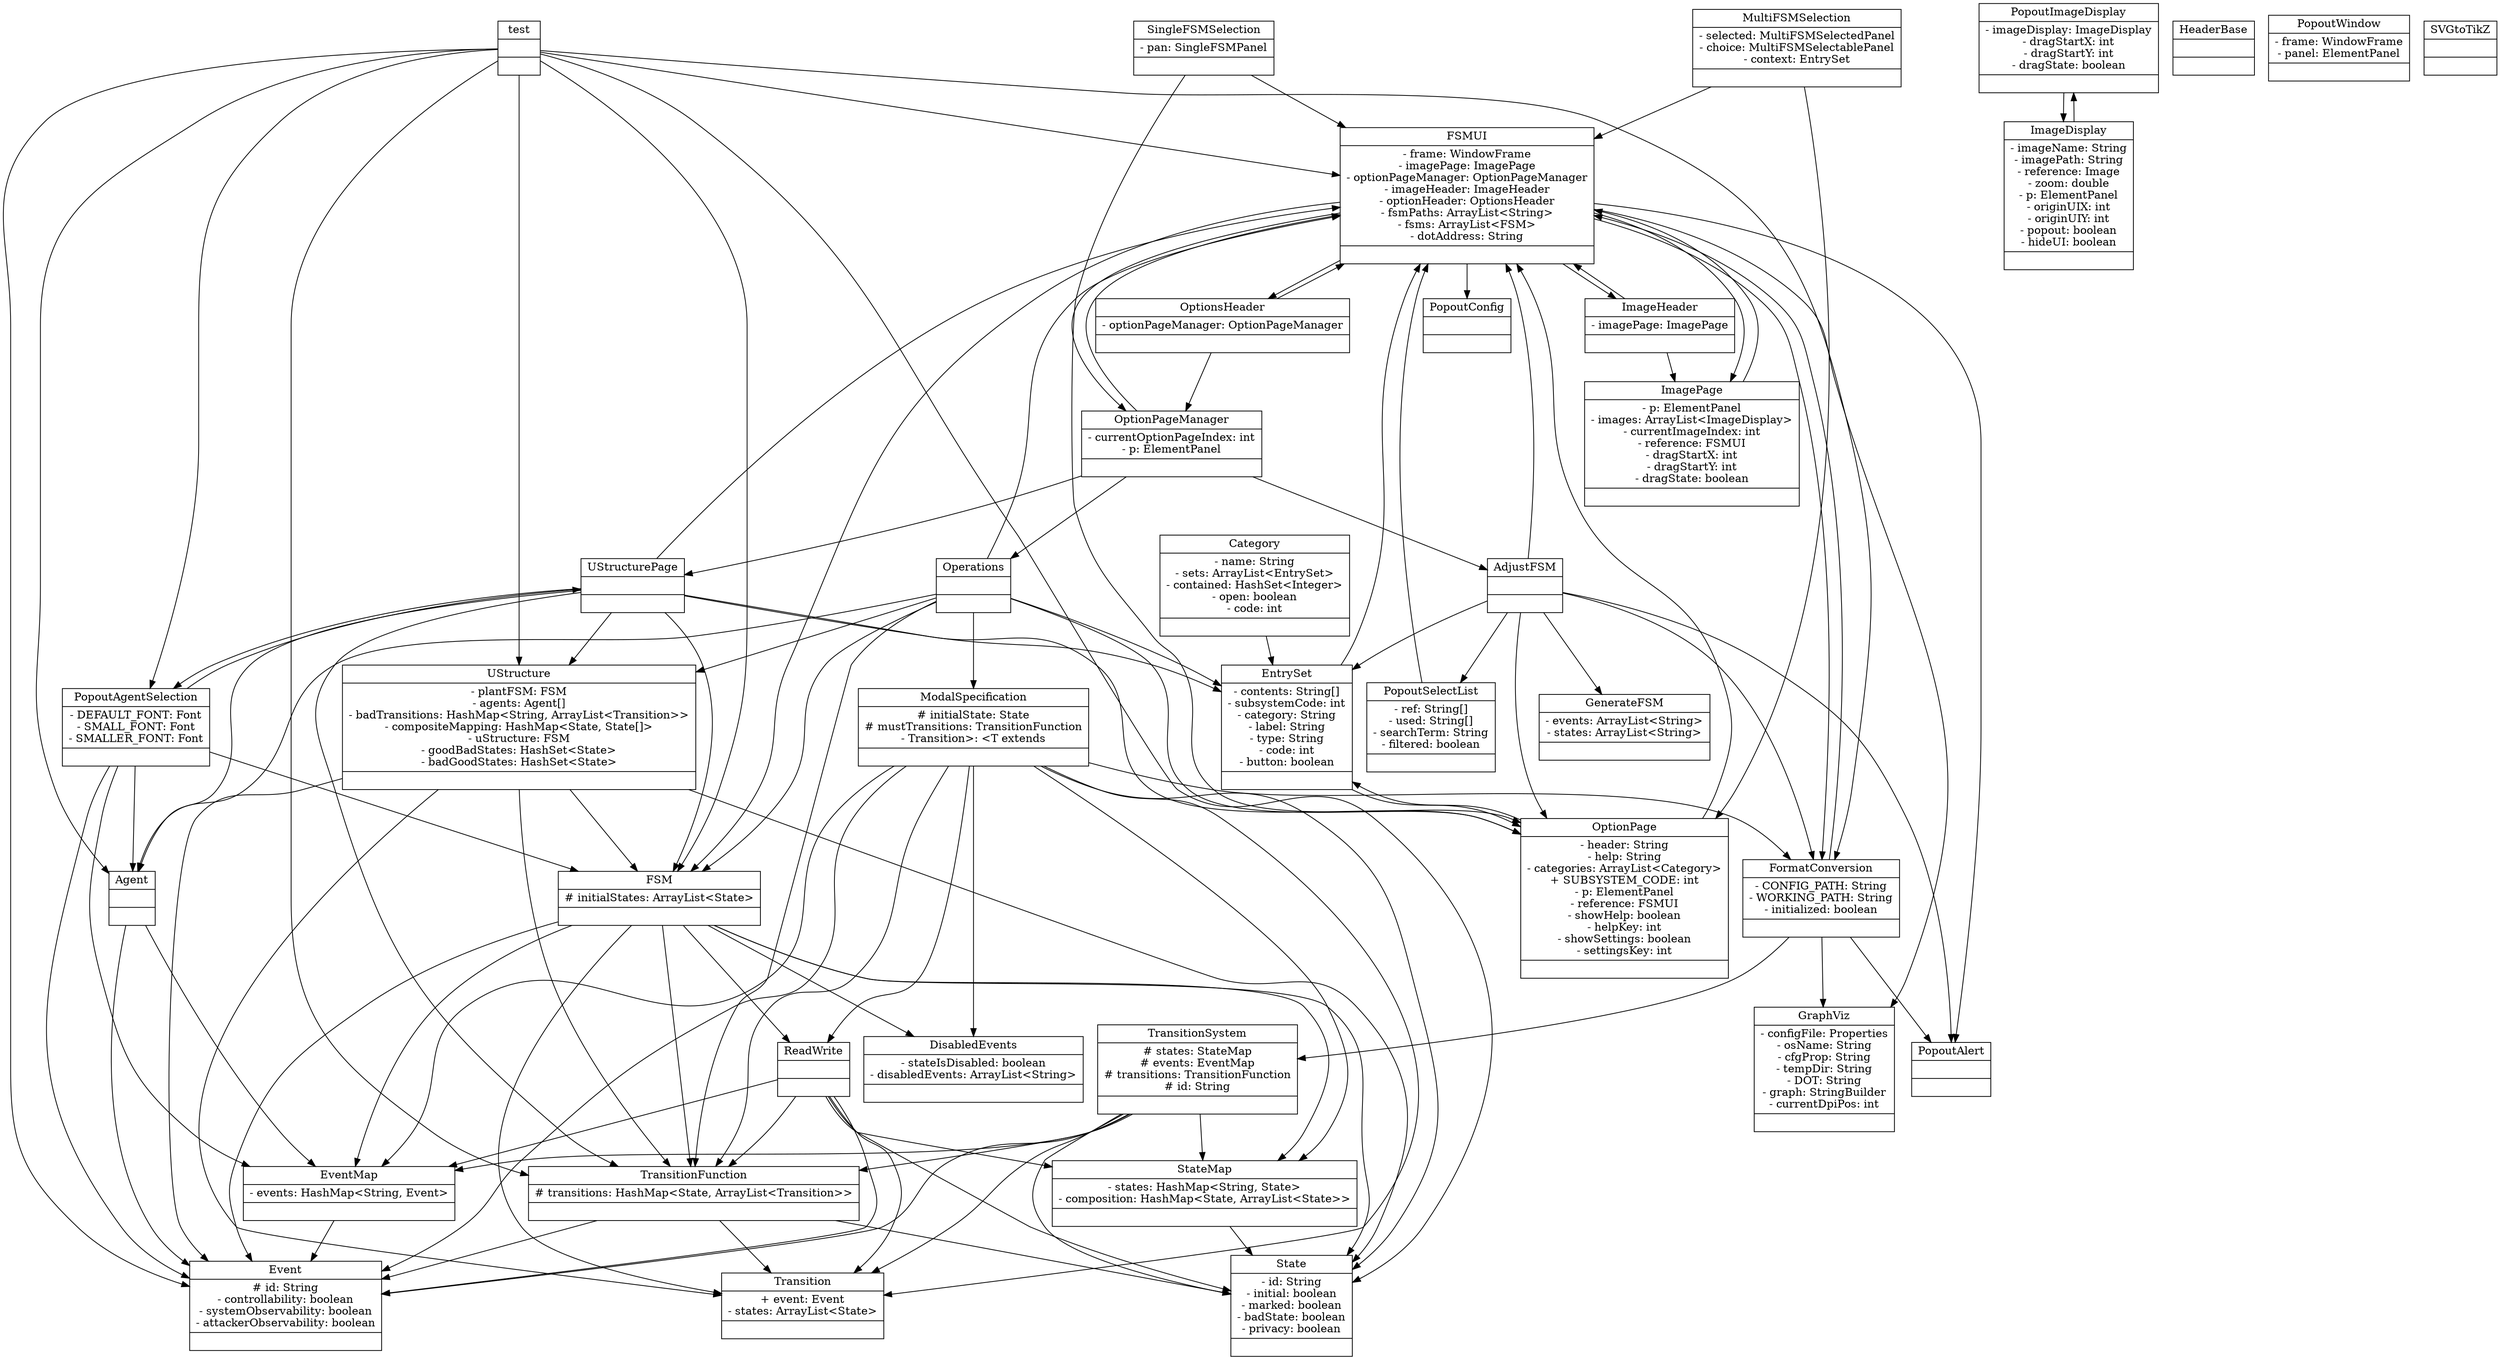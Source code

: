 digraph G {
node[shape=record];

	n1 [label = "{PopoutConfig||}"];
	n2 [label = "{Agent||}"];
	n3 [label = "{FormatConversion|- CONFIG_PATH: String&#92;n- WORKING_PATH: String&#92;n- initialized: boolean|}"];
	n4 [label = "{FSMUI|- frame: WindowFrame&#92;n- imagePage: ImagePage&#92;n- optionPageManager: OptionPageManager&#92;n- imageHeader: ImageHeader&#92;n- optionHeader: OptionsHeader&#92;n- fsmPaths: ArrayList\<String\>&#92;n- fsms: ArrayList\<FSM\>&#92;n- dotAddress: String|}"];
	n5 [label = "{EntrySet|- contents: String\[\]&#92;n- subsystemCode: int&#92;n- category: String&#92;n- label: String&#92;n- type: String&#92;n- code: int&#92;n- button: boolean|}"];
	n6 [label = "{ReadWrite||}"];
	n7 [label = "{ImageHeader|- imagePage: ImagePage|}"];
	n8 [label = "{GraphViz|- configFile: Properties&#92;n- osName: String&#92;n- cfgProp: String&#92;n- tempDir: String&#92;n- DOT: String&#92;n- graph: StringBuilder&#92;n- currentDpiPos: int|}"];
	n9 [label = "{Category|- name: String&#92;n- sets: ArrayList\<EntrySet\>&#92;n- contained: HashSet\<Integer\>&#92;n- open: boolean&#92;n- code: int|}"];
	n10 [label = "{OptionsHeader|- optionPageManager: OptionPageManager|}"];
	n11 [label = "{PopoutImageDisplay|- imageDisplay: ImageDisplay&#92;n- dragStartX: int&#92;n- dragStartY: int&#92;n- dragState: boolean|}"];
	n12 [label = "{Operations||}"];
	n13 [label = "{Event|# id: String&#92;n- controllability: boolean&#92;n- systemObservability: boolean&#92;n- attackerObservability: boolean|}"];
	n14 [label = "{StateMap|- states: HashMap\<String, State\>&#92;n- composition: HashMap\<State, ArrayList\<State\>\>|}"];
	n15 [label = "{test||}"];
	n16 [label = "{Transition|+ event: Event&#92;n- states: ArrayList\<State\>|}"];
	n17 [label = "{UStructure|- plantFSM: FSM&#92;n- agents: Agent\[\]&#92;n- badTransitions: HashMap\<String, ArrayList\<Transition\>\>&#92;n- compositeMapping: HashMap\<State, State\[\]\>&#92;n- uStructure: FSM&#92;n- goodBadStates: HashSet\<State\>&#92;n- badGoodStates: HashSet\<State\>|}"];
	n18 [label = "{MultiFSMSelection|- selected: MultiFSMSelectedPanel&#92;n- choice: MultiFSMSelectablePanel&#92;n- context: EntrySet|}"];
	n19 [label = "{DisabledEvents|- stateIsDisabled: boolean&#92;n- disabledEvents: ArrayList\<String\>|}"];
	n20 [label = "{ImageDisplay|- imageName: String&#92;n- imagePath: String&#92;n- reference: Image&#92;n- zoom: double&#92;n- p: ElementPanel&#92;n- originUIX: int&#92;n- originUIY: int&#92;n- popout: boolean&#92;n- hideUI: boolean|}"];
	n21 [label = "{State|- id: String&#92;n- initial: boolean&#92;n- marked: boolean&#92;n- badState: boolean&#92;n- privacy: boolean|}"];
	n22 [label = "{HeaderBase||}"];
	n23 [label = "{UStructurePage||}"];
	n24 [label = "{PopoutAlert||}"];
	n25 [label = "{ModalSpecification|# initialState: State&#92;n# mustTransitions: TransitionFunction&#92;n- Transition\>: \<T extends|}"];
	n26 [label = "{PopoutWindow|- frame: WindowFrame&#92;n- panel: ElementPanel|}"];
	n27 [label = "{TransitionSystem|# states: StateMap&#92;n# events: EventMap&#92;n# transitions: TransitionFunction&#92;n# id: String|}"];
	n28 [label = "{SVGtoTikZ||}"];
	n29 [label = "{OptionPageManager|- currentOptionPageIndex: int&#92;n- p: ElementPanel|}"];
	n30 [label = "{TransitionFunction|# transitions: HashMap\<State, ArrayList\<Transition\>\>|}"];
	n31 [label = "{SingleFSMSelection|- pan: SingleFSMPanel|}"];
	n32 [label = "{OptionPage|- header: String&#92;n- help: String&#92;n- categories: ArrayList\<Category\>&#92;n+ SUBSYSTEM_CODE: int&#92;n- p: ElementPanel&#92;n- reference: FSMUI&#92;n- showHelp: boolean&#92;n- helpKey: int&#92;n- showSettings: boolean&#92;n- settingsKey: int|}"];
	n33 [label = "{PopoutSelectList|- ref: String\[\]&#92;n- used: String\[\]&#92;n- searchTerm: String&#92;n- filtered: boolean|}"];
	n34 [label = "{GenerateFSM|- events: ArrayList\<String\>&#92;n- states: ArrayList\<String\>|}"];
	n35 [label = "{PopoutAgentSelection|- DEFAULT_FONT: Font&#92;n- SMALL_FONT: Font&#92;n- SMALLER_FONT: Font|}"];
	n36 [label = "{FSM|# initialStates: ArrayList\<State\>|}"];
	n37 [label = "{ImagePage|- p: ElementPanel&#92;n- images: ArrayList\<ImageDisplay\>&#92;n- currentImageIndex: int&#92;n- reference: FSMUI&#92;n- dragStartX: int&#92;n- dragStartY: int&#92;n- dragState: boolean|}"];
	n38 [label = "{EventMap|- events: HashMap\<String, Event\>|}"];
	n39 [label = "{AdjustFSM||}"];

		n2 -> n13;
n2 -> n38;
	n3 -> n27;
n3 -> n8;
n3 -> n4;
n3 -> n24;
	n4 -> n36;
n4 -> n8;
n4 -> n3;
n4 -> n7;
n4 -> n10;
n4 -> n37;
n4 -> n29;
n4 -> n24;
n4 -> n1;
	n5 -> n4;
n5 -> n32;
	n6 -> n13;
n6 -> n21;
n6 -> n16;
n6 -> n38;
n6 -> n14;
n6 -> n30;
	n7 -> n4;
n7 -> n37;
		n9 -> n5;
	n10 -> n4;
n10 -> n29;
	n11 -> n20;
	n12 -> n36;
n12 -> n25;
n12 -> n2;
n12 -> n17;
n12 -> n30;
n12 -> n4;
n12 -> n32;
n12 -> n5;
		n14 -> n21;
	n15 -> n36;
n15 -> n2;
n15 -> n17;
n15 -> n13;
n15 -> n21;
n15 -> n30;
n15 -> n3;
n15 -> n4;
n15 -> n35;
		n17 -> n36;
n17 -> n13;
n17 -> n21;
n17 -> n16;
n17 -> n30;
	n18 -> n4;
n18 -> n32;
		n20 -> n11;
			n23 -> n36;
n23 -> n2;
n23 -> n17;
n23 -> n30;
n23 -> n4;
n23 -> n32;
n23 -> n5;
n23 -> n35;
		n25 -> n13;
n25 -> n21;
n25 -> n16;
n25 -> n38;
n25 -> n14;
n25 -> n30;
n25 -> n3;
n25 -> n6;
n25 -> n19;
		n27 -> n13;
n27 -> n21;
n27 -> n16;
n27 -> n38;
n27 -> n14;
n27 -> n30;
		n29 -> n4;
n29 -> n39;
n29 -> n12;
n29 -> n23;
	n30 -> n13;
n30 -> n21;
n30 -> n16;
	n31 -> n4;
n31 -> n32;
	n32 -> n4;
n32 -> n5;
	n33 -> n4;
		n35 -> n36;
n35 -> n2;
n35 -> n13;
n35 -> n38;
n35 -> n23;
	n36 -> n19;
n36 -> n13;
n36 -> n21;
n36 -> n16;
n36 -> n38;
n36 -> n14;
n36 -> n30;
n36 -> n6;
	n37 -> n4;
	n38 -> n13;
	n39 -> n3;
n39 -> n34;
n39 -> n4;
n39 -> n32;
n39 -> n5;
n39 -> n33;
n39 -> n24;
}